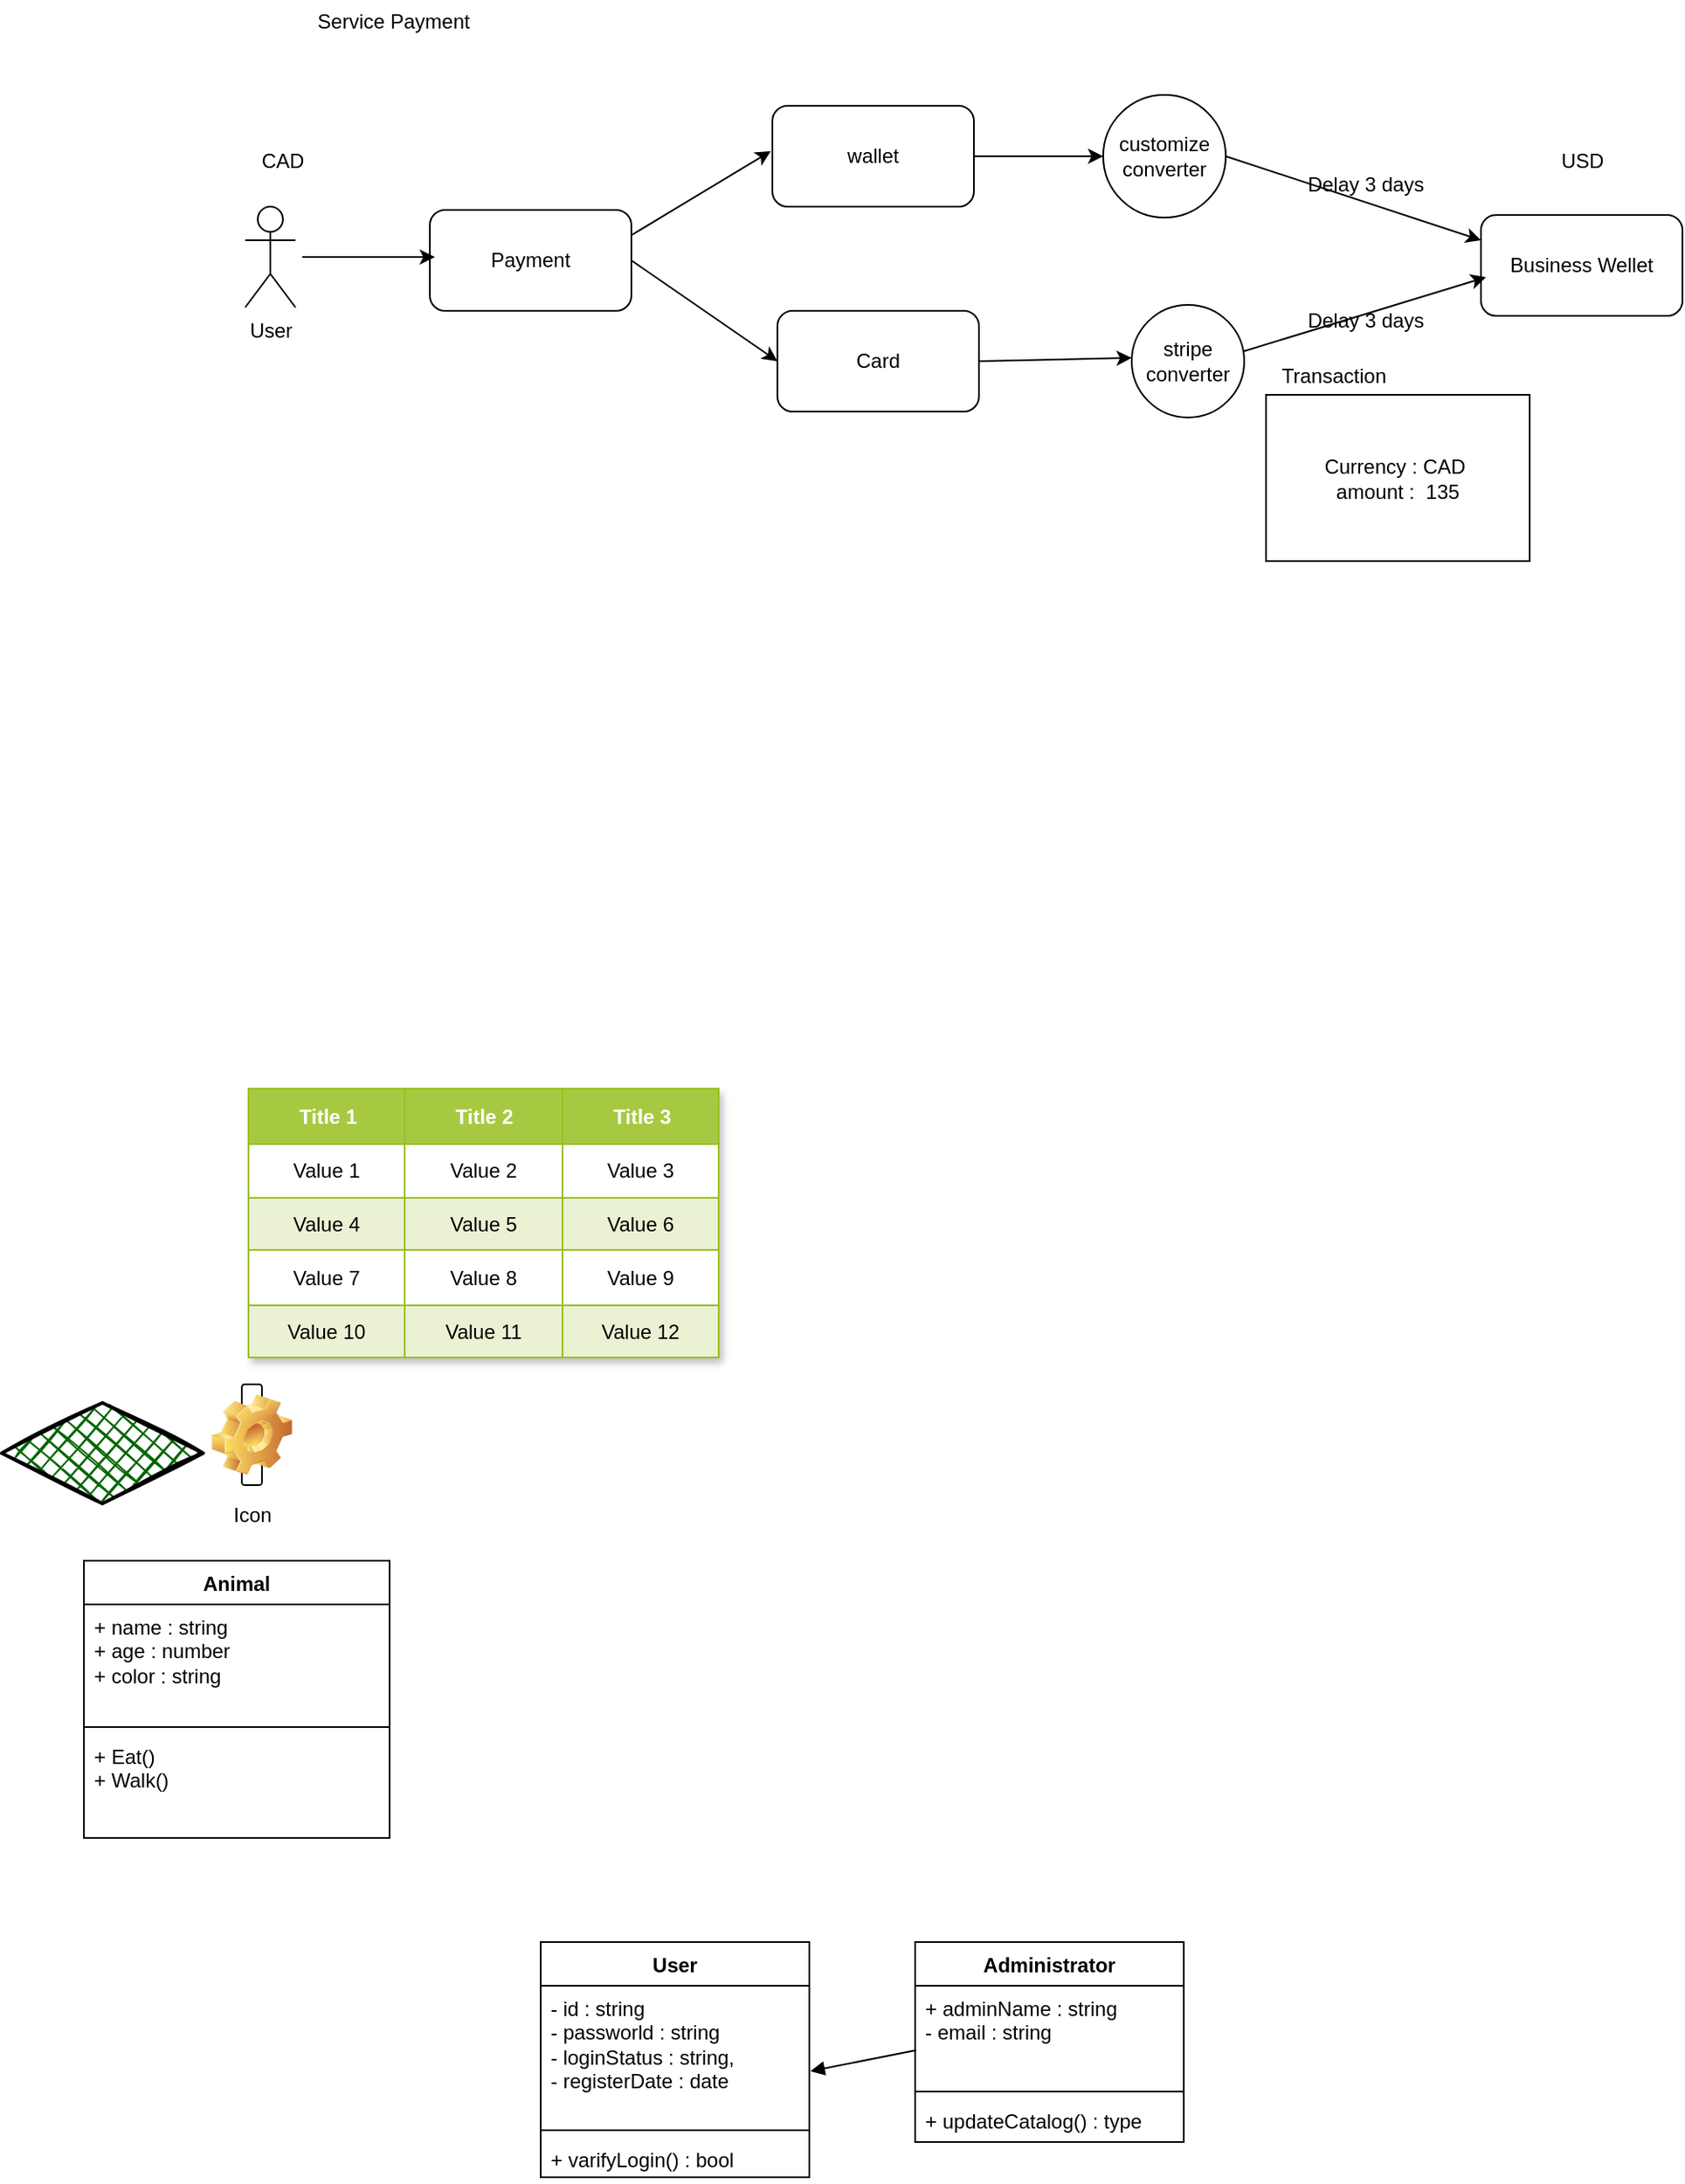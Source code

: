 <mxfile version="21.7.5" type="github">
  <diagram name="Page-1" id="G8oqICroImFP98PP0jhe">
    <mxGraphModel dx="1386" dy="2571" grid="0" gridSize="10" guides="1" tooltips="1" connect="1" arrows="1" fold="1" page="1" pageScale="1" pageWidth="1600" pageHeight="900" math="0" shadow="0">
      <root>
        <mxCell id="0" />
        <mxCell id="1" parent="0" />
        <mxCell id="Exh0e0-sqE-Pdp7wsRko-1" value="Animal" style="swimlane;fontStyle=1;align=center;verticalAlign=top;childLayout=stackLayout;horizontal=1;startSize=26;horizontalStack=0;resizeParent=1;resizeParentMax=0;resizeLast=0;collapsible=1;marginBottom=0;whiteSpace=wrap;html=1;" parent="1" vertex="1">
          <mxGeometry x="154" y="-562" width="182" height="165" as="geometry">
            <mxRectangle x="134" y="-567" width="75" height="26" as="alternateBounds" />
          </mxGeometry>
        </mxCell>
        <mxCell id="Exh0e0-sqE-Pdp7wsRko-2" value="+ name : string&lt;br&gt;+ age : number&lt;br&gt;+ color : string" style="text;strokeColor=none;fillColor=none;align=left;verticalAlign=top;spacingLeft=4;spacingRight=4;overflow=hidden;rotatable=0;points=[[0,0.5],[1,0.5]];portConstraint=eastwest;whiteSpace=wrap;html=1;" parent="Exh0e0-sqE-Pdp7wsRko-1" vertex="1">
          <mxGeometry y="26" width="182" height="69" as="geometry" />
        </mxCell>
        <mxCell id="Exh0e0-sqE-Pdp7wsRko-3" value="" style="line;strokeWidth=1;fillColor=none;align=left;verticalAlign=middle;spacingTop=-1;spacingLeft=3;spacingRight=3;rotatable=0;labelPosition=right;points=[];portConstraint=eastwest;strokeColor=inherit;" parent="Exh0e0-sqE-Pdp7wsRko-1" vertex="1">
          <mxGeometry y="95" width="182" height="8" as="geometry" />
        </mxCell>
        <mxCell id="Exh0e0-sqE-Pdp7wsRko-4" value="+ Eat()&lt;br&gt;+ Walk()" style="text;strokeColor=none;fillColor=none;align=left;verticalAlign=top;spacingLeft=4;spacingRight=4;overflow=hidden;rotatable=0;points=[[0,0.5],[1,0.5]];portConstraint=eastwest;whiteSpace=wrap;html=1;" parent="Exh0e0-sqE-Pdp7wsRko-1" vertex="1">
          <mxGeometry y="103" width="182" height="62" as="geometry" />
        </mxCell>
        <mxCell id="Exh0e0-sqE-Pdp7wsRko-5" value="User" style="swimlane;fontStyle=1;align=center;verticalAlign=top;childLayout=stackLayout;horizontal=1;startSize=26;horizontalStack=0;resizeParent=1;resizeParentMax=0;resizeLast=0;collapsible=1;marginBottom=0;whiteSpace=wrap;html=1;" parent="1" vertex="1">
          <mxGeometry x="426" y="-335" width="160" height="140" as="geometry" />
        </mxCell>
        <mxCell id="Exh0e0-sqE-Pdp7wsRko-6" value="- id : string&lt;br&gt;- passworld : string&lt;br&gt;- loginStatus : string,&lt;br&gt;- registerDate : date" style="text;strokeColor=none;fillColor=none;align=left;verticalAlign=top;spacingLeft=4;spacingRight=4;overflow=hidden;rotatable=0;points=[[0,0.5],[1,0.5]];portConstraint=eastwest;whiteSpace=wrap;html=1;" parent="Exh0e0-sqE-Pdp7wsRko-5" vertex="1">
          <mxGeometry y="26" width="160" height="82" as="geometry" />
        </mxCell>
        <mxCell id="Exh0e0-sqE-Pdp7wsRko-7" value="" style="line;strokeWidth=1;fillColor=none;align=left;verticalAlign=middle;spacingTop=-1;spacingLeft=3;spacingRight=3;rotatable=0;labelPosition=right;points=[];portConstraint=eastwest;strokeColor=inherit;" parent="Exh0e0-sqE-Pdp7wsRko-5" vertex="1">
          <mxGeometry y="108" width="160" height="8" as="geometry" />
        </mxCell>
        <mxCell id="Exh0e0-sqE-Pdp7wsRko-8" value="+ varifyLogin() : bool" style="text;strokeColor=none;fillColor=none;align=left;verticalAlign=top;spacingLeft=4;spacingRight=4;overflow=hidden;rotatable=0;points=[[0,0.5],[1,0.5]];portConstraint=eastwest;whiteSpace=wrap;html=1;" parent="Exh0e0-sqE-Pdp7wsRko-5" vertex="1">
          <mxGeometry y="116" width="160" height="24" as="geometry" />
        </mxCell>
        <mxCell id="Exh0e0-sqE-Pdp7wsRko-9" value="Administrator" style="swimlane;fontStyle=1;align=center;verticalAlign=top;childLayout=stackLayout;horizontal=1;startSize=26;horizontalStack=0;resizeParent=1;resizeParentMax=0;resizeLast=0;collapsible=1;marginBottom=0;whiteSpace=wrap;html=1;" parent="1" vertex="1">
          <mxGeometry x="649" y="-335" width="160" height="119" as="geometry" />
        </mxCell>
        <mxCell id="Exh0e0-sqE-Pdp7wsRko-10" value="+ adminName : string&lt;br&gt;- email : string" style="text;strokeColor=none;fillColor=none;align=left;verticalAlign=top;spacingLeft=4;spacingRight=4;overflow=hidden;rotatable=0;points=[[0,0.5],[1,0.5]];portConstraint=eastwest;whiteSpace=wrap;html=1;" parent="Exh0e0-sqE-Pdp7wsRko-9" vertex="1">
          <mxGeometry y="26" width="160" height="59" as="geometry" />
        </mxCell>
        <mxCell id="Exh0e0-sqE-Pdp7wsRko-11" value="" style="line;strokeWidth=1;fillColor=none;align=left;verticalAlign=middle;spacingTop=-1;spacingLeft=3;spacingRight=3;rotatable=0;labelPosition=right;points=[];portConstraint=eastwest;strokeColor=inherit;" parent="Exh0e0-sqE-Pdp7wsRko-9" vertex="1">
          <mxGeometry y="85" width="160" height="8" as="geometry" />
        </mxCell>
        <mxCell id="Exh0e0-sqE-Pdp7wsRko-12" value="+ updateCatalog() : type" style="text;strokeColor=none;fillColor=none;align=left;verticalAlign=top;spacingLeft=4;spacingRight=4;overflow=hidden;rotatable=0;points=[[0,0.5],[1,0.5]];portConstraint=eastwest;whiteSpace=wrap;html=1;" parent="Exh0e0-sqE-Pdp7wsRko-9" vertex="1">
          <mxGeometry y="93" width="160" height="26" as="geometry" />
        </mxCell>
        <mxCell id="Exh0e0-sqE-Pdp7wsRko-13" value="" style="html=1;verticalAlign=bottom;endArrow=block;curved=0;rounded=0;entryX=1.004;entryY=0.62;entryDx=0;entryDy=0;entryPerimeter=0;exitX=0.004;exitY=0.65;exitDx=0;exitDy=0;exitPerimeter=0;" parent="1" source="Exh0e0-sqE-Pdp7wsRko-10" target="Exh0e0-sqE-Pdp7wsRko-6" edge="1">
          <mxGeometry width="80" relative="1" as="geometry">
            <mxPoint x="382" y="-218" as="sourcePoint" />
            <mxPoint x="429" y="-218" as="targetPoint" />
            <Array as="points" />
          </mxGeometry>
        </mxCell>
        <mxCell id="Exh0e0-sqE-Pdp7wsRko-14" value="Assets" style="childLayout=tableLayout;recursiveResize=0;strokeColor=#98bf21;fillColor=#A7C942;shadow=1;" parent="1" vertex="1">
          <mxGeometry x="252" y="-843" width="280" height="160" as="geometry" />
        </mxCell>
        <mxCell id="Exh0e0-sqE-Pdp7wsRko-15" style="shape=tableRow;horizontal=0;startSize=0;swimlaneHead=0;swimlaneBody=0;top=0;left=0;bottom=0;right=0;dropTarget=0;collapsible=0;recursiveResize=0;expand=0;fontStyle=0;strokeColor=inherit;fillColor=#ffffff;" parent="Exh0e0-sqE-Pdp7wsRko-14" vertex="1">
          <mxGeometry width="280" height="33" as="geometry" />
        </mxCell>
        <mxCell id="Exh0e0-sqE-Pdp7wsRko-16" value="Title 1" style="connectable=0;recursiveResize=0;strokeColor=inherit;fillColor=#A7C942;align=center;fontStyle=1;fontColor=#FFFFFF;html=1;" parent="Exh0e0-sqE-Pdp7wsRko-15" vertex="1">
          <mxGeometry width="93" height="33" as="geometry">
            <mxRectangle width="93" height="33" as="alternateBounds" />
          </mxGeometry>
        </mxCell>
        <mxCell id="Exh0e0-sqE-Pdp7wsRko-17" value="Title 2" style="connectable=0;recursiveResize=0;strokeColor=inherit;fillColor=#A7C942;align=center;fontStyle=1;fontColor=#FFFFFF;html=1;" parent="Exh0e0-sqE-Pdp7wsRko-15" vertex="1">
          <mxGeometry x="93" width="94" height="33" as="geometry">
            <mxRectangle width="94" height="33" as="alternateBounds" />
          </mxGeometry>
        </mxCell>
        <mxCell id="Exh0e0-sqE-Pdp7wsRko-18" value="Title 3" style="connectable=0;recursiveResize=0;strokeColor=inherit;fillColor=#A7C942;align=center;fontStyle=1;fontColor=#FFFFFF;html=1;" parent="Exh0e0-sqE-Pdp7wsRko-15" vertex="1">
          <mxGeometry x="187" width="93" height="33" as="geometry">
            <mxRectangle width="93" height="33" as="alternateBounds" />
          </mxGeometry>
        </mxCell>
        <mxCell id="Exh0e0-sqE-Pdp7wsRko-19" value="" style="shape=tableRow;horizontal=0;startSize=0;swimlaneHead=0;swimlaneBody=0;top=0;left=0;bottom=0;right=0;dropTarget=0;collapsible=0;recursiveResize=0;expand=0;fontStyle=0;strokeColor=inherit;fillColor=#ffffff;" parent="Exh0e0-sqE-Pdp7wsRko-14" vertex="1">
          <mxGeometry y="33" width="280" height="32" as="geometry" />
        </mxCell>
        <mxCell id="Exh0e0-sqE-Pdp7wsRko-20" value="Value 1" style="connectable=0;recursiveResize=0;strokeColor=inherit;fillColor=inherit;align=center;whiteSpace=wrap;html=1;" parent="Exh0e0-sqE-Pdp7wsRko-19" vertex="1">
          <mxGeometry width="93" height="32" as="geometry">
            <mxRectangle width="93" height="32" as="alternateBounds" />
          </mxGeometry>
        </mxCell>
        <mxCell id="Exh0e0-sqE-Pdp7wsRko-21" value="Value 2" style="connectable=0;recursiveResize=0;strokeColor=inherit;fillColor=inherit;align=center;whiteSpace=wrap;html=1;" parent="Exh0e0-sqE-Pdp7wsRko-19" vertex="1">
          <mxGeometry x="93" width="94" height="32" as="geometry">
            <mxRectangle width="94" height="32" as="alternateBounds" />
          </mxGeometry>
        </mxCell>
        <mxCell id="Exh0e0-sqE-Pdp7wsRko-22" value="Value 3" style="connectable=0;recursiveResize=0;strokeColor=inherit;fillColor=inherit;align=center;whiteSpace=wrap;html=1;" parent="Exh0e0-sqE-Pdp7wsRko-19" vertex="1">
          <mxGeometry x="187" width="93" height="32" as="geometry">
            <mxRectangle width="93" height="32" as="alternateBounds" />
          </mxGeometry>
        </mxCell>
        <mxCell id="Exh0e0-sqE-Pdp7wsRko-23" value="" style="shape=tableRow;horizontal=0;startSize=0;swimlaneHead=0;swimlaneBody=0;top=0;left=0;bottom=0;right=0;dropTarget=0;collapsible=0;recursiveResize=0;expand=0;fontStyle=1;strokeColor=inherit;fillColor=#EAF2D3;" parent="Exh0e0-sqE-Pdp7wsRko-14" vertex="1">
          <mxGeometry y="65" width="280" height="31" as="geometry" />
        </mxCell>
        <mxCell id="Exh0e0-sqE-Pdp7wsRko-24" value="Value 4" style="connectable=0;recursiveResize=0;strokeColor=inherit;fillColor=inherit;whiteSpace=wrap;html=1;" parent="Exh0e0-sqE-Pdp7wsRko-23" vertex="1">
          <mxGeometry width="93" height="31" as="geometry">
            <mxRectangle width="93" height="31" as="alternateBounds" />
          </mxGeometry>
        </mxCell>
        <mxCell id="Exh0e0-sqE-Pdp7wsRko-25" value="Value 5" style="connectable=0;recursiveResize=0;strokeColor=inherit;fillColor=inherit;whiteSpace=wrap;html=1;" parent="Exh0e0-sqE-Pdp7wsRko-23" vertex="1">
          <mxGeometry x="93" width="94" height="31" as="geometry">
            <mxRectangle width="94" height="31" as="alternateBounds" />
          </mxGeometry>
        </mxCell>
        <mxCell id="Exh0e0-sqE-Pdp7wsRko-26" value="Value 6" style="connectable=0;recursiveResize=0;strokeColor=inherit;fillColor=inherit;whiteSpace=wrap;html=1;" parent="Exh0e0-sqE-Pdp7wsRko-23" vertex="1">
          <mxGeometry x="187" width="93" height="31" as="geometry">
            <mxRectangle width="93" height="31" as="alternateBounds" />
          </mxGeometry>
        </mxCell>
        <mxCell id="Exh0e0-sqE-Pdp7wsRko-27" value="" style="shape=tableRow;horizontal=0;startSize=0;swimlaneHead=0;swimlaneBody=0;top=0;left=0;bottom=0;right=0;dropTarget=0;collapsible=0;recursiveResize=0;expand=0;fontStyle=0;strokeColor=inherit;fillColor=#ffffff;" parent="Exh0e0-sqE-Pdp7wsRko-14" vertex="1">
          <mxGeometry y="96" width="280" height="33" as="geometry" />
        </mxCell>
        <mxCell id="Exh0e0-sqE-Pdp7wsRko-28" value="Value 7" style="connectable=0;recursiveResize=0;strokeColor=inherit;fillColor=inherit;fontStyle=0;align=center;whiteSpace=wrap;html=1;" parent="Exh0e0-sqE-Pdp7wsRko-27" vertex="1">
          <mxGeometry width="93" height="33" as="geometry">
            <mxRectangle width="93" height="33" as="alternateBounds" />
          </mxGeometry>
        </mxCell>
        <mxCell id="Exh0e0-sqE-Pdp7wsRko-29" value="Value 8" style="connectable=0;recursiveResize=0;strokeColor=inherit;fillColor=inherit;fontStyle=0;align=center;whiteSpace=wrap;html=1;" parent="Exh0e0-sqE-Pdp7wsRko-27" vertex="1">
          <mxGeometry x="93" width="94" height="33" as="geometry">
            <mxRectangle width="94" height="33" as="alternateBounds" />
          </mxGeometry>
        </mxCell>
        <mxCell id="Exh0e0-sqE-Pdp7wsRko-30" value="Value 9" style="connectable=0;recursiveResize=0;strokeColor=inherit;fillColor=inherit;fontStyle=0;align=center;whiteSpace=wrap;html=1;" parent="Exh0e0-sqE-Pdp7wsRko-27" vertex="1">
          <mxGeometry x="187" width="93" height="33" as="geometry">
            <mxRectangle width="93" height="33" as="alternateBounds" />
          </mxGeometry>
        </mxCell>
        <mxCell id="Exh0e0-sqE-Pdp7wsRko-31" value="" style="shape=tableRow;horizontal=0;startSize=0;swimlaneHead=0;swimlaneBody=0;top=0;left=0;bottom=0;right=0;dropTarget=0;collapsible=0;recursiveResize=0;expand=0;fontStyle=1;strokeColor=inherit;fillColor=#EAF2D3;" parent="Exh0e0-sqE-Pdp7wsRko-14" vertex="1">
          <mxGeometry y="129" width="280" height="31" as="geometry" />
        </mxCell>
        <mxCell id="Exh0e0-sqE-Pdp7wsRko-32" value="Value 10" style="connectable=0;recursiveResize=0;strokeColor=inherit;fillColor=inherit;whiteSpace=wrap;html=1;" parent="Exh0e0-sqE-Pdp7wsRko-31" vertex="1">
          <mxGeometry width="93" height="31" as="geometry">
            <mxRectangle width="93" height="31" as="alternateBounds" />
          </mxGeometry>
        </mxCell>
        <mxCell id="Exh0e0-sqE-Pdp7wsRko-33" value="Value 11" style="connectable=0;recursiveResize=0;strokeColor=inherit;fillColor=inherit;whiteSpace=wrap;html=1;" parent="Exh0e0-sqE-Pdp7wsRko-31" vertex="1">
          <mxGeometry x="93" width="94" height="31" as="geometry">
            <mxRectangle width="94" height="31" as="alternateBounds" />
          </mxGeometry>
        </mxCell>
        <mxCell id="Exh0e0-sqE-Pdp7wsRko-34" value="Value 12" style="connectable=0;recursiveResize=0;strokeColor=inherit;fillColor=inherit;whiteSpace=wrap;html=1;" parent="Exh0e0-sqE-Pdp7wsRko-31" vertex="1">
          <mxGeometry x="187" width="93" height="31" as="geometry">
            <mxRectangle width="93" height="31" as="alternateBounds" />
          </mxGeometry>
        </mxCell>
        <mxCell id="Exh0e0-sqE-Pdp7wsRko-35" value="" style="rhombus;whiteSpace=wrap;html=1;strokeWidth=2;fillWeight=-1;hachureGap=8;fillStyle=cross-hatch;fillColor=#006600;sketch=1;" parent="1" vertex="1">
          <mxGeometry x="105" y="-656" width="120" height="60" as="geometry" />
        </mxCell>
        <mxCell id="Exh0e0-sqE-Pdp7wsRko-36" value="Icon" style="icon;html=1;image=img/clipart/Gear_128x128.png" parent="1" vertex="1">
          <mxGeometry x="248" y="-667" width="12" height="60" as="geometry" />
        </mxCell>
        <mxCell id="Pxrlkx7MvBpBombPw6jG-2" value="User" style="shape=umlActor;verticalLabelPosition=bottom;verticalAlign=top;html=1;outlineConnect=0;" parent="1" vertex="1">
          <mxGeometry x="250" y="-1368" width="30" height="60" as="geometry" />
        </mxCell>
        <mxCell id="Pxrlkx7MvBpBombPw6jG-6" value="Payment" style="rounded=1;whiteSpace=wrap;html=1;" parent="1" vertex="1">
          <mxGeometry x="360" y="-1366" width="120" height="60" as="geometry" />
        </mxCell>
        <mxCell id="Pxrlkx7MvBpBombPw6jG-7" value="wallet" style="rounded=1;whiteSpace=wrap;html=1;" parent="1" vertex="1">
          <mxGeometry x="564" y="-1428" width="120" height="60" as="geometry" />
        </mxCell>
        <mxCell id="Pxrlkx7MvBpBombPw6jG-8" value="Business Wellet" style="rounded=1;whiteSpace=wrap;html=1;" parent="1" vertex="1">
          <mxGeometry x="986" y="-1363" width="120" height="60" as="geometry" />
        </mxCell>
        <mxCell id="Pxrlkx7MvBpBombPw6jG-9" value="Card" style="rounded=1;whiteSpace=wrap;html=1;" parent="1" vertex="1">
          <mxGeometry x="567" y="-1306" width="120" height="60" as="geometry" />
        </mxCell>
        <mxCell id="Pxrlkx7MvBpBombPw6jG-10" value="" style="endArrow=classic;html=1;rounded=0;" parent="1" edge="1">
          <mxGeometry width="50" height="50" relative="1" as="geometry">
            <mxPoint x="284" y="-1338" as="sourcePoint" />
            <mxPoint x="363" y="-1338" as="targetPoint" />
          </mxGeometry>
        </mxCell>
        <mxCell id="Pxrlkx7MvBpBombPw6jG-12" value="" style="endArrow=classic;html=1;rounded=0;exitX=1;exitY=0.25;exitDx=0;exitDy=0;" parent="1" source="Pxrlkx7MvBpBombPw6jG-6" edge="1">
          <mxGeometry width="50" height="50" relative="1" as="geometry">
            <mxPoint x="679" y="-1248" as="sourcePoint" />
            <mxPoint x="563" y="-1401" as="targetPoint" />
          </mxGeometry>
        </mxCell>
        <mxCell id="Pxrlkx7MvBpBombPw6jG-13" value="" style="endArrow=classic;html=1;rounded=0;exitX=1;exitY=0.5;exitDx=0;exitDy=0;entryX=0;entryY=0.5;entryDx=0;entryDy=0;" parent="1" source="Pxrlkx7MvBpBombPw6jG-6" target="Pxrlkx7MvBpBombPw6jG-9" edge="1">
          <mxGeometry width="50" height="50" relative="1" as="geometry">
            <mxPoint x="679" y="-1248" as="sourcePoint" />
            <mxPoint x="729" y="-1298" as="targetPoint" />
          </mxGeometry>
        </mxCell>
        <mxCell id="Pxrlkx7MvBpBombPw6jG-14" value="stripe&lt;br&gt;converter" style="ellipse;whiteSpace=wrap;html=1;aspect=fixed;" parent="1" vertex="1">
          <mxGeometry x="778" y="-1309.5" width="67" height="67" as="geometry" />
        </mxCell>
        <mxCell id="Pxrlkx7MvBpBombPw6jG-15" value="" style="endArrow=classic;html=1;rounded=0;exitX=1;exitY=0.5;exitDx=0;exitDy=0;entryX=0;entryY=0.47;entryDx=0;entryDy=0;entryPerimeter=0;" parent="1" source="Pxrlkx7MvBpBombPw6jG-9" target="Pxrlkx7MvBpBombPw6jG-14" edge="1">
          <mxGeometry width="50" height="50" relative="1" as="geometry">
            <mxPoint x="679" y="-1248" as="sourcePoint" />
            <mxPoint x="729" y="-1298" as="targetPoint" />
          </mxGeometry>
        </mxCell>
        <mxCell id="Pxrlkx7MvBpBombPw6jG-16" value="customize&lt;br&gt;converter" style="ellipse;whiteSpace=wrap;html=1;aspect=fixed;" parent="1" vertex="1">
          <mxGeometry x="761" y="-1434.5" width="73" height="73" as="geometry" />
        </mxCell>
        <mxCell id="Pxrlkx7MvBpBombPw6jG-17" value="" style="endArrow=classic;html=1;rounded=0;entryX=0;entryY=0.5;entryDx=0;entryDy=0;exitX=1;exitY=0.5;exitDx=0;exitDy=0;" parent="1" source="Pxrlkx7MvBpBombPw6jG-7" target="Pxrlkx7MvBpBombPw6jG-16" edge="1">
          <mxGeometry width="50" height="50" relative="1" as="geometry">
            <mxPoint x="679" y="-1248" as="sourcePoint" />
            <mxPoint x="729" y="-1298" as="targetPoint" />
          </mxGeometry>
        </mxCell>
        <mxCell id="Pxrlkx7MvBpBombPw6jG-18" value="Service Payment" style="text;html=1;align=center;verticalAlign=middle;resizable=0;points=[];autosize=1;strokeColor=none;fillColor=none;" parent="1" vertex="1">
          <mxGeometry x="283" y="-1491" width="109" height="26" as="geometry" />
        </mxCell>
        <mxCell id="Pxrlkx7MvBpBombPw6jG-19" value="" style="endArrow=classic;html=1;rounded=0;exitX=1;exitY=0.41;exitDx=0;exitDy=0;exitPerimeter=0;entryX=0.025;entryY=0.617;entryDx=0;entryDy=0;entryPerimeter=0;" parent="1" source="Pxrlkx7MvBpBombPw6jG-14" target="Pxrlkx7MvBpBombPw6jG-8" edge="1">
          <mxGeometry width="50" height="50" relative="1" as="geometry">
            <mxPoint x="679" y="-1248" as="sourcePoint" />
            <mxPoint x="729" y="-1298" as="targetPoint" />
          </mxGeometry>
        </mxCell>
        <mxCell id="Pxrlkx7MvBpBombPw6jG-20" value="" style="endArrow=classic;html=1;rounded=0;exitX=1;exitY=0.5;exitDx=0;exitDy=0;entryX=0;entryY=0.25;entryDx=0;entryDy=0;" parent="1" source="Pxrlkx7MvBpBombPw6jG-16" target="Pxrlkx7MvBpBombPw6jG-8" edge="1">
          <mxGeometry width="50" height="50" relative="1" as="geometry">
            <mxPoint x="679" y="-1248" as="sourcePoint" />
            <mxPoint x="729" y="-1298" as="targetPoint" />
          </mxGeometry>
        </mxCell>
        <mxCell id="Pxrlkx7MvBpBombPw6jG-21" value="CAD" style="text;html=1;align=center;verticalAlign=middle;resizable=0;points=[];autosize=1;strokeColor=none;fillColor=none;" parent="1" vertex="1">
          <mxGeometry x="250" y="-1408" width="43" height="26" as="geometry" />
        </mxCell>
        <mxCell id="Pxrlkx7MvBpBombPw6jG-22" value="USD" style="text;html=1;align=center;verticalAlign=middle;resizable=0;points=[];autosize=1;strokeColor=none;fillColor=none;" parent="1" vertex="1">
          <mxGeometry x="1024.5" y="-1408" width="43" height="26" as="geometry" />
        </mxCell>
        <mxCell id="lEKl0hvWrcSFVDOUfLaM-1" value="Delay 3 days" style="text;html=1;align=center;verticalAlign=middle;resizable=0;points=[];autosize=1;strokeColor=none;fillColor=none;" vertex="1" parent="1">
          <mxGeometry x="873" y="-1313" width="87" height="26" as="geometry" />
        </mxCell>
        <mxCell id="lEKl0hvWrcSFVDOUfLaM-2" value="Delay 3 days" style="text;html=1;align=center;verticalAlign=middle;resizable=0;points=[];autosize=1;strokeColor=none;fillColor=none;" vertex="1" parent="1">
          <mxGeometry x="873" y="-1394" width="87" height="26" as="geometry" />
        </mxCell>
        <mxCell id="lEKl0hvWrcSFVDOUfLaM-5" value="" style="group" vertex="1" connectable="0" parent="1">
          <mxGeometry x="858" y="-1280" width="157" height="123" as="geometry" />
        </mxCell>
        <mxCell id="lEKl0hvWrcSFVDOUfLaM-3" value="Currency : CAD&amp;nbsp;&lt;br&gt;amount :&amp;nbsp; 135" style="rounded=0;whiteSpace=wrap;html=1;" vertex="1" parent="lEKl0hvWrcSFVDOUfLaM-5">
          <mxGeometry y="24" width="157" height="99" as="geometry" />
        </mxCell>
        <mxCell id="lEKl0hvWrcSFVDOUfLaM-4" value="Transaction" style="text;html=1;align=center;verticalAlign=middle;resizable=0;points=[];autosize=1;strokeColor=none;fillColor=none;" vertex="1" parent="lEKl0hvWrcSFVDOUfLaM-5">
          <mxGeometry width="80" height="26" as="geometry" />
        </mxCell>
      </root>
    </mxGraphModel>
  </diagram>
</mxfile>
